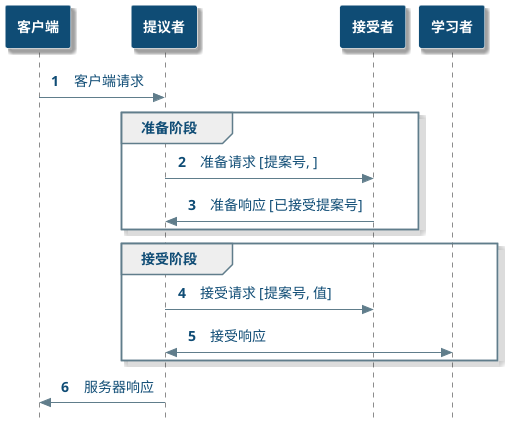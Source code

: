 @startuml
'https://plantuml.com/sequence-diagram

'样式设置 Begin

skinparam style strictuml
skinparam Shadowing true
skinparam defaultFontColor #0F4C75
skinparam defaultFontSize 14
skinparam ArrowColor #607D8B
skinparam Padding 5

'参与者样式设置

skinparam ActorFontStyle Bold
skinparam ActorFontColor #0F4C75
skinparam ActorBorderColor #0F4C75
skinparam ActorBackgroundColor #0F4C75

skinparam BoundaryFontStyle Bold
skinparam BoundaryFontColor #0F4C75
skinparam BoundaryBorderColor #0F4C75
skinparam BoundaryBackgroundColor #0F4C75

skinparam CollectionsFontStyle Bold
skinparam CollectionsFontColor #FFFFFF
skinparam CollectionsBorderColor #FFFFFF
skinparam CollectionsBackgroundColor #0F4C75

skinparam ControlFontStyle Bold
skinparam ControlFontColor #0F4C75
skinparam ControlBorderColor #FFFFFF
skinparam ControlBackgroundColor #0F4C75

skinparam DatabaseFontStyle Bold
skinparam DatabaseFontColor #0F4C75
skinparam DatabaseBorderColor #FFFFFF
skinparam DatabaseBackgroundColor #0F4C75

skinparam EntityFontStyle Bold
skinparam EntityFontColor #0F4C75
skinparam EntityBorderColor #FFFFFF
skinparam EntityBackgroundColor #0F4C75

skinparam ParticipantFontStyle Bold
skinparam ParticipantFontColor #FFFFFF
skinparam ParticipantBorderColor #FFFFFF
skinparam ParticipantBackgroundColor #0F4C75

skinparam QueueFontStyle Bold
skinparam QueueFontColor #FFFFFF
skinparam QueueBorderColor #607D8B
skinparam QueueBackgroundColor #0F4C75

skinparam SequenceGroupBorderColor #607D8B

'样式设置 End

autonumber

客户端 -> 提议者: 客户端请求
group 准备阶段
提议者 -> 接受者: 准备请求 [提案号, ]
接受者 -> 提议者: 准备响应 [已接受提案号]
end
group 接受阶段
提议者 -> 接受者: 接受请求 [提案号, 值]
提议者 <-> 学习者: 接受响应
end
提议者 -> 客户端: 服务器响应
@enduml
